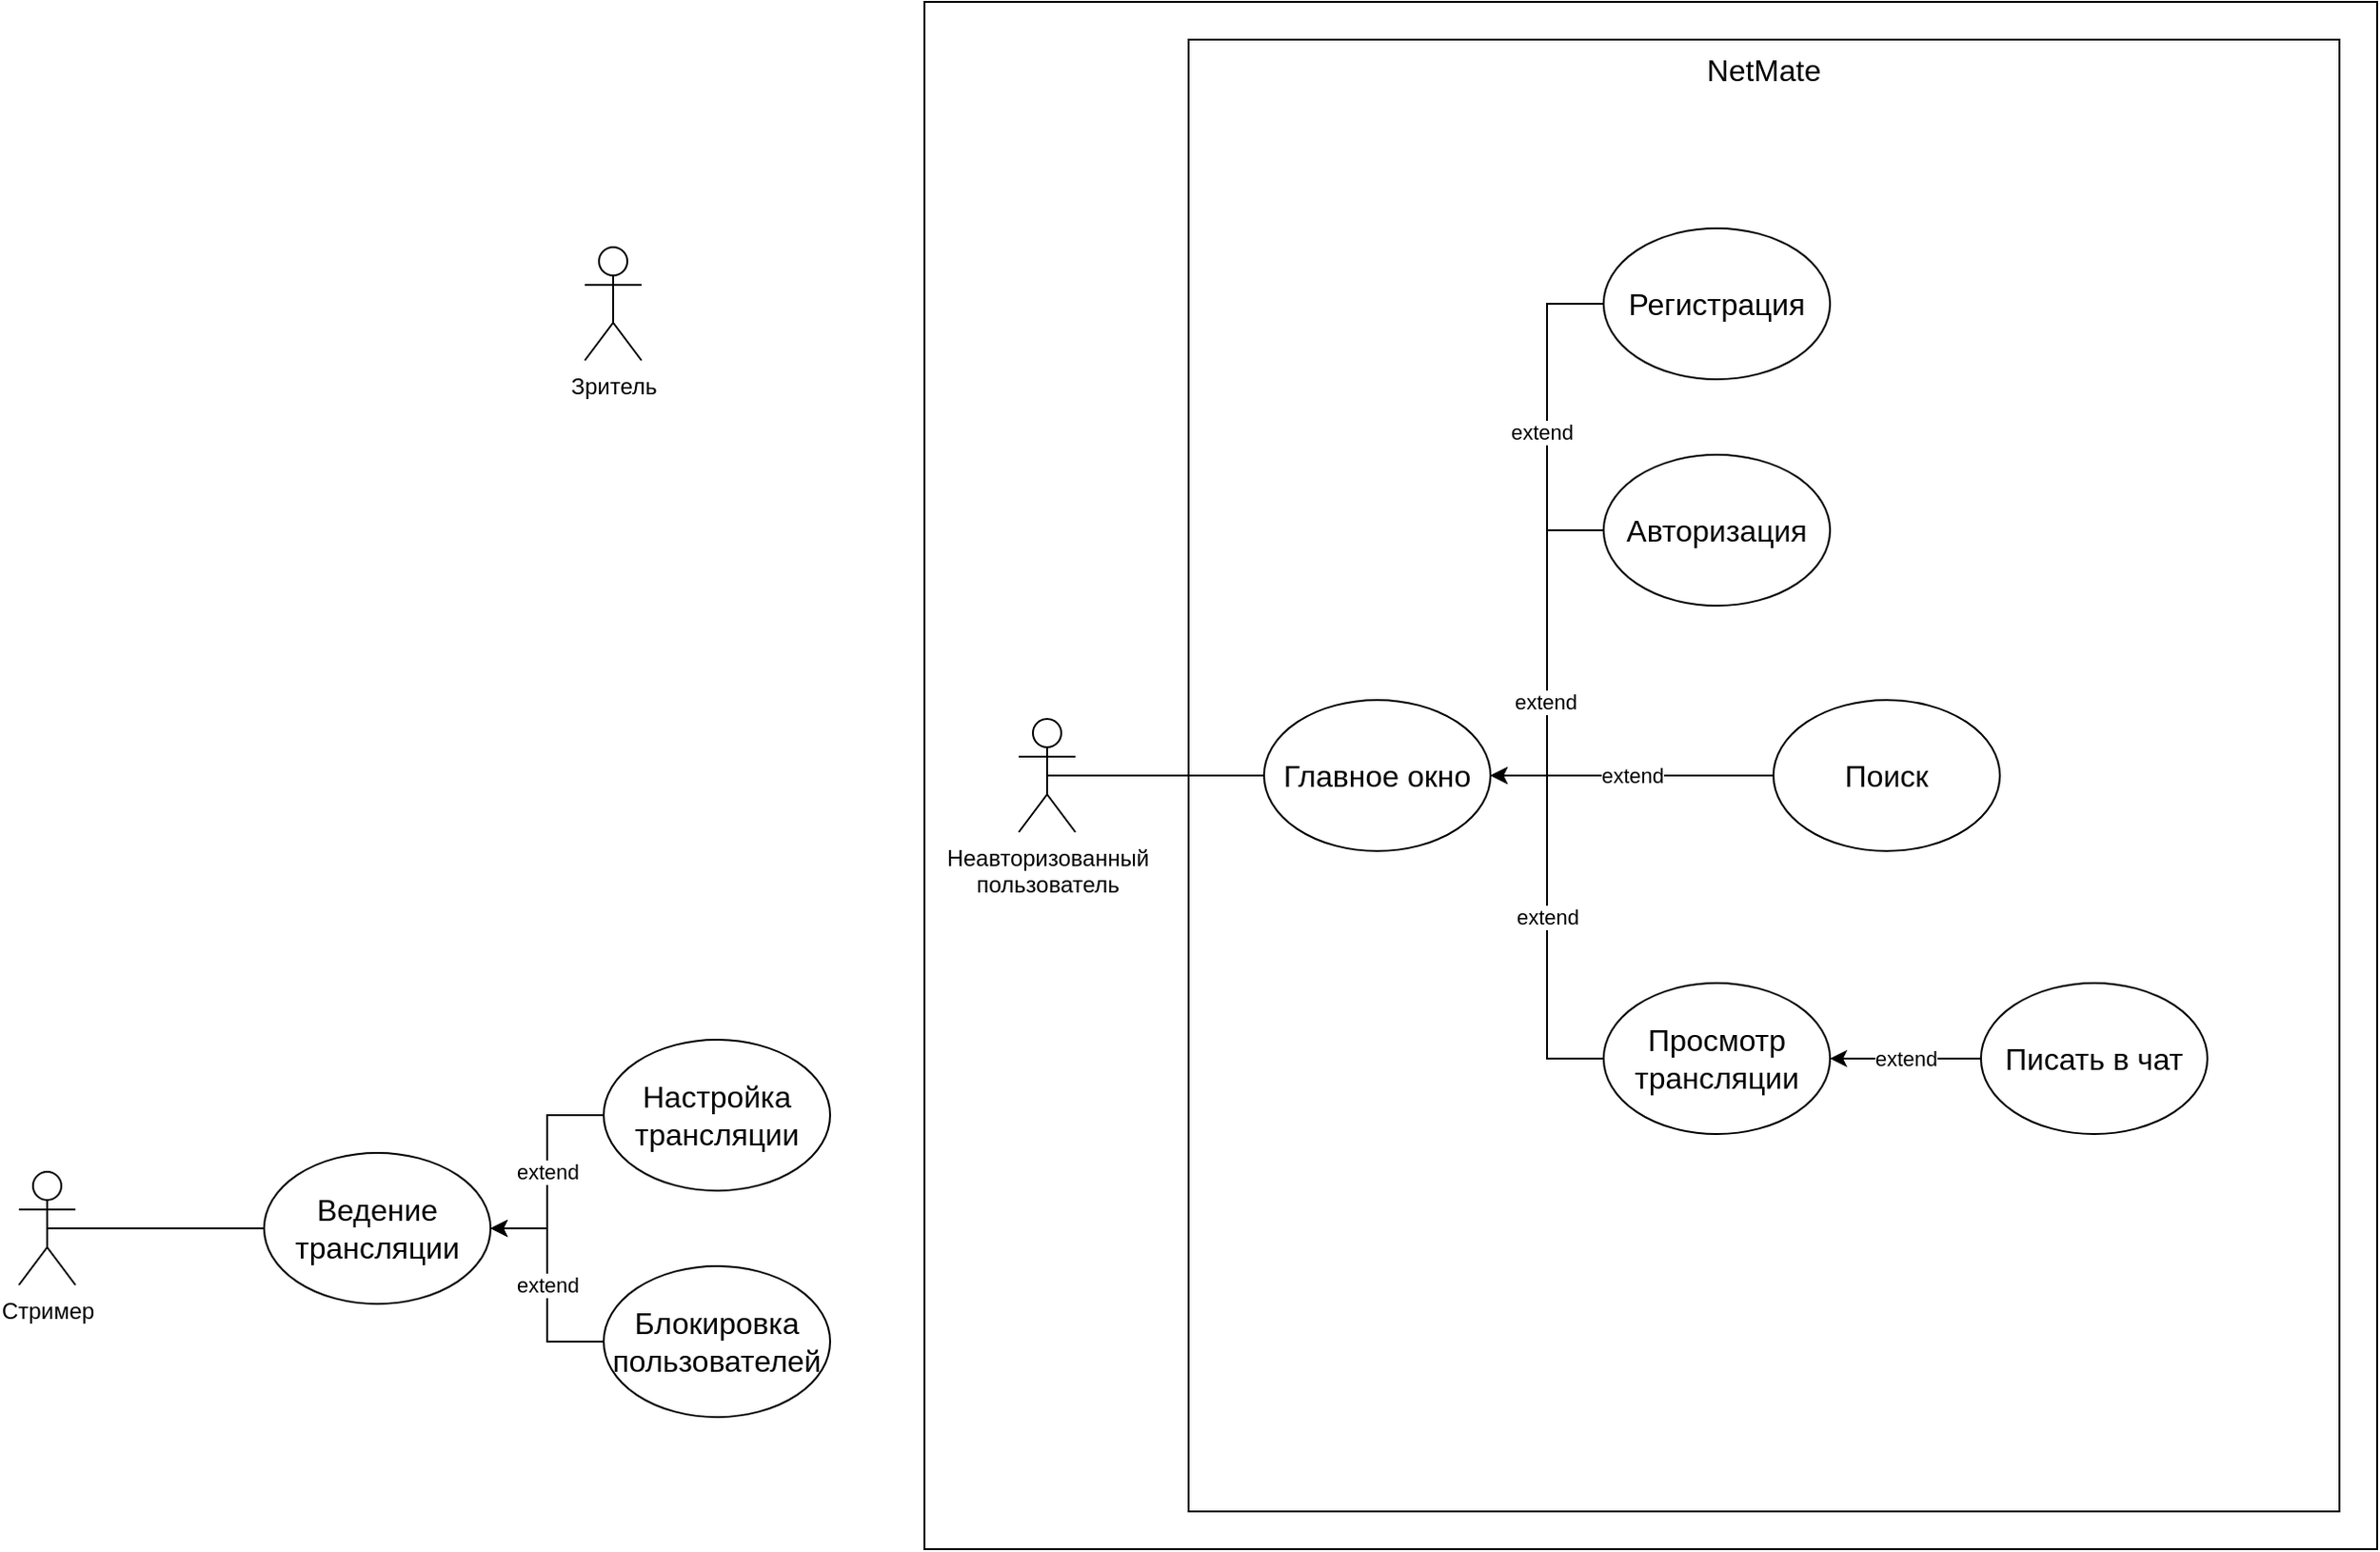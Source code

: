 <mxfile version="24.4.0" type="device">
  <diagram name="Страница — 1" id="zhSPEE8QUuminEkkHsBI">
    <mxGraphModel dx="2576" dy="2148" grid="1" gridSize="10" guides="1" tooltips="1" connect="1" arrows="1" fold="1" page="1" pageScale="1" pageWidth="827" pageHeight="1169" math="0" shadow="0">
      <root>
        <mxCell id="0" />
        <mxCell id="1" parent="0" />
        <mxCell id="wsoTdYjOOG8m2r602QKF-1" value="" style="rounded=0;whiteSpace=wrap;html=1;" parent="1" vertex="1">
          <mxGeometry x="10" y="-190" width="770" height="820" as="geometry" />
        </mxCell>
        <mxCell id="-fM8ci7U5-hMbF4uqANQ-24" value="&lt;span style=&quot;font-size: 16px;&quot;&gt;NetMate&lt;/span&gt;" style="rounded=0;whiteSpace=wrap;html=1;fillColor=none;horizontal=1;verticalAlign=top;" parent="1" vertex="1">
          <mxGeometry x="150" y="-170" width="610" height="780" as="geometry" />
        </mxCell>
        <mxCell id="-fM8ci7U5-hMbF4uqANQ-1" value="Зритель" style="shape=umlActor;verticalLabelPosition=bottom;verticalAlign=top;html=1;outlineConnect=0;" parent="1" vertex="1">
          <mxGeometry x="-170" y="-60" width="30" height="60" as="geometry" />
        </mxCell>
        <mxCell id="-fM8ci7U5-hMbF4uqANQ-4" value="&lt;span style=&quot;font-size: 16px;&quot;&gt;Ведение трансляции&lt;/span&gt;" style="ellipse;whiteSpace=wrap;html=1;" parent="1" vertex="1">
          <mxGeometry x="-340" y="420" width="120" height="80" as="geometry" />
        </mxCell>
        <mxCell id="f4pVbA5-XPThxlIHD0b5-8" style="edgeStyle=orthogonalEdgeStyle;rounded=0;orthogonalLoop=1;jettySize=auto;html=1;exitX=1;exitY=0.5;exitDx=0;exitDy=0;entryX=0;entryY=0.5;entryDx=0;entryDy=0;endArrow=none;endFill=0;" edge="1" parent="1" source="-fM8ci7U5-hMbF4uqANQ-5" target="kRn9OQxEe0u6Z5Pbxh_v-21">
          <mxGeometry relative="1" as="geometry" />
        </mxCell>
        <mxCell id="f4pVbA5-XPThxlIHD0b5-12" value="extend" style="edgeLabel;html=1;align=center;verticalAlign=middle;resizable=0;points=[];" vertex="1" connectable="0" parent="f4pVbA5-XPThxlIHD0b5-8">
          <mxGeometry x="0.371" y="3" relative="1" as="geometry">
            <mxPoint as="offset" />
          </mxGeometry>
        </mxCell>
        <mxCell id="f4pVbA5-XPThxlIHD0b5-10" style="edgeStyle=orthogonalEdgeStyle;rounded=0;orthogonalLoop=1;jettySize=auto;html=1;exitX=1;exitY=0.5;exitDx=0;exitDy=0;entryX=0;entryY=0.5;entryDx=0;entryDy=0;endArrow=none;endFill=0;" edge="1" parent="1" source="-fM8ci7U5-hMbF4uqANQ-5" target="kRn9OQxEe0u6Z5Pbxh_v-17">
          <mxGeometry relative="1" as="geometry" />
        </mxCell>
        <mxCell id="f4pVbA5-XPThxlIHD0b5-11" value="extend" style="edgeLabel;html=1;align=center;verticalAlign=middle;resizable=0;points=[];" vertex="1" connectable="0" parent="f4pVbA5-XPThxlIHD0b5-10">
          <mxGeometry x="-0.27" y="1" relative="1" as="geometry">
            <mxPoint as="offset" />
          </mxGeometry>
        </mxCell>
        <mxCell id="-fM8ci7U5-hMbF4uqANQ-5" value="&lt;font style=&quot;font-size: 16px;&quot;&gt;Главное окно&lt;/font&gt;" style="ellipse;whiteSpace=wrap;html=1;" parent="1" vertex="1">
          <mxGeometry x="190" y="180" width="120" height="80" as="geometry" />
        </mxCell>
        <mxCell id="-fM8ci7U5-hMbF4uqANQ-17" value="extend" style="edgeStyle=orthogonalEdgeStyle;rounded=0;orthogonalLoop=1;jettySize=auto;html=1;exitX=0;exitY=0.5;exitDx=0;exitDy=0;entryX=1;entryY=0.5;entryDx=0;entryDy=0;curved=0;startArrow=none;startFill=0;endArrow=classic;endFill=1;" parent="1" source="-fM8ci7U5-hMbF4uqANQ-15" target="-fM8ci7U5-hMbF4uqANQ-5" edge="1">
          <mxGeometry relative="1" as="geometry">
            <mxPoint x="430" y="290" as="sourcePoint" />
            <mxPoint x="350" y="380" as="targetPoint" />
          </mxGeometry>
        </mxCell>
        <mxCell id="-fM8ci7U5-hMbF4uqANQ-15" value="&lt;font style=&quot;font-size: 16px;&quot;&gt;Поиск&lt;/font&gt;" style="ellipse;whiteSpace=wrap;html=1;" parent="1" vertex="1">
          <mxGeometry x="460" y="180" width="120" height="80" as="geometry" />
        </mxCell>
        <mxCell id="-fM8ci7U5-hMbF4uqANQ-20" value="extend" style="edgeStyle=orthogonalEdgeStyle;rounded=0;orthogonalLoop=1;jettySize=auto;html=1;exitX=0;exitY=0.5;exitDx=0;exitDy=0;entryX=1;entryY=0.5;entryDx=0;entryDy=0;curved=0;startArrow=none;startFill=0;endArrow=classic;endFill=1;" parent="1" source="kRn9OQxEe0u6Z5Pbxh_v-10" target="kRn9OQxEe0u6Z5Pbxh_v-8" edge="1">
          <mxGeometry x="-0.003" relative="1" as="geometry">
            <mxPoint x="430" y="520" as="sourcePoint" />
            <mxPoint as="offset" />
          </mxGeometry>
        </mxCell>
        <mxCell id="kRn9OQxEe0u6Z5Pbxh_v-13" value="extend" style="edgeStyle=orthogonalEdgeStyle;rounded=0;orthogonalLoop=1;jettySize=auto;html=1;exitX=0;exitY=0.5;exitDx=0;exitDy=0;entryX=1;entryY=0.5;entryDx=0;entryDy=0;curved=0;" parent="1" source="kRn9OQxEe0u6Z5Pbxh_v-4" target="-fM8ci7U5-hMbF4uqANQ-4" edge="1">
          <mxGeometry relative="1" as="geometry" />
        </mxCell>
        <mxCell id="kRn9OQxEe0u6Z5Pbxh_v-4" value="&lt;font style=&quot;font-size: 16px;&quot;&gt;Настройка трансляции&lt;/font&gt;" style="ellipse;whiteSpace=wrap;html=1;" parent="1" vertex="1">
          <mxGeometry x="-160" y="360" width="120" height="80" as="geometry" />
        </mxCell>
        <mxCell id="kRn9OQxEe0u6Z5Pbxh_v-12" value="extend" style="edgeStyle=orthogonalEdgeStyle;rounded=0;orthogonalLoop=1;jettySize=auto;html=1;exitX=0;exitY=0.5;exitDx=0;exitDy=0;entryX=1;entryY=0.5;entryDx=0;entryDy=0;" parent="1" source="kRn9OQxEe0u6Z5Pbxh_v-8" target="-fM8ci7U5-hMbF4uqANQ-5" edge="1">
          <mxGeometry relative="1" as="geometry" />
        </mxCell>
        <mxCell id="kRn9OQxEe0u6Z5Pbxh_v-8" value="&lt;span style=&quot;font-size: 16px;&quot;&gt;Просмотр трансляции&lt;/span&gt;" style="ellipse;whiteSpace=wrap;html=1;" parent="1" vertex="1">
          <mxGeometry x="370" y="330" width="120" height="80" as="geometry" />
        </mxCell>
        <mxCell id="kRn9OQxEe0u6Z5Pbxh_v-10" value="&lt;font style=&quot;font-size: 16px;&quot;&gt;Писать в чат&lt;/font&gt;" style="ellipse;whiteSpace=wrap;html=1;" parent="1" vertex="1">
          <mxGeometry x="570" y="330" width="120" height="80" as="geometry" />
        </mxCell>
        <mxCell id="kRn9OQxEe0u6Z5Pbxh_v-16" value="extend" style="edgeStyle=orthogonalEdgeStyle;rounded=0;orthogonalLoop=1;jettySize=auto;html=1;exitX=0;exitY=0.5;exitDx=0;exitDy=0;entryX=1;entryY=0.5;entryDx=0;entryDy=0;curved=0;" parent="1" source="kRn9OQxEe0u6Z5Pbxh_v-15" target="-fM8ci7U5-hMbF4uqANQ-4" edge="1">
          <mxGeometry relative="1" as="geometry" />
        </mxCell>
        <mxCell id="kRn9OQxEe0u6Z5Pbxh_v-15" value="&lt;font style=&quot;font-size: 16px;&quot;&gt;Блокировка пользователей&lt;/font&gt;" style="ellipse;whiteSpace=wrap;html=1;" parent="1" vertex="1">
          <mxGeometry x="-160" y="480" width="120" height="80" as="geometry" />
        </mxCell>
        <mxCell id="kRn9OQxEe0u6Z5Pbxh_v-17" value="&lt;span style=&quot;font-size: 16px;&quot;&gt;Авторизация&lt;/span&gt;" style="ellipse;whiteSpace=wrap;html=1;" parent="1" vertex="1">
          <mxGeometry x="370" y="50" width="120" height="80" as="geometry" />
        </mxCell>
        <mxCell id="kRn9OQxEe0u6Z5Pbxh_v-21" value="&lt;span style=&quot;font-size: 16px;&quot;&gt;Регистрация&lt;/span&gt;" style="ellipse;whiteSpace=wrap;html=1;" parent="1" vertex="1">
          <mxGeometry x="370" y="-70" width="120" height="80" as="geometry" />
        </mxCell>
        <mxCell id="f4pVbA5-XPThxlIHD0b5-6" style="edgeStyle=orthogonalEdgeStyle;rounded=0;orthogonalLoop=1;jettySize=auto;html=1;exitX=0.5;exitY=0.5;exitDx=0;exitDy=0;exitPerimeter=0;entryX=0;entryY=0.5;entryDx=0;entryDy=0;endArrow=none;endFill=0;" edge="1" parent="1" source="ZFv3tHoXCfHOBrr2b7sb-1" target="-fM8ci7U5-hMbF4uqANQ-4">
          <mxGeometry relative="1" as="geometry" />
        </mxCell>
        <mxCell id="ZFv3tHoXCfHOBrr2b7sb-1" value="Стример" style="shape=umlActor;verticalLabelPosition=bottom;verticalAlign=top;html=1;outlineConnect=0;" parent="1" vertex="1">
          <mxGeometry x="-470" y="430" width="30" height="60" as="geometry" />
        </mxCell>
        <mxCell id="f4pVbA5-XPThxlIHD0b5-7" style="edgeStyle=orthogonalEdgeStyle;rounded=0;orthogonalLoop=1;jettySize=auto;html=1;exitX=0.5;exitY=0.5;exitDx=0;exitDy=0;exitPerimeter=0;entryX=0;entryY=0.5;entryDx=0;entryDy=0;endArrow=none;endFill=0;" edge="1" parent="1" source="f4pVbA5-XPThxlIHD0b5-3" target="-fM8ci7U5-hMbF4uqANQ-5">
          <mxGeometry relative="1" as="geometry" />
        </mxCell>
        <mxCell id="f4pVbA5-XPThxlIHD0b5-3" value="Неавторизованный&lt;div&gt;пользователь&lt;/div&gt;" style="shape=umlActor;verticalLabelPosition=bottom;verticalAlign=top;html=1;outlineConnect=0;" vertex="1" parent="1">
          <mxGeometry x="60" y="190" width="30" height="60" as="geometry" />
        </mxCell>
      </root>
    </mxGraphModel>
  </diagram>
</mxfile>
